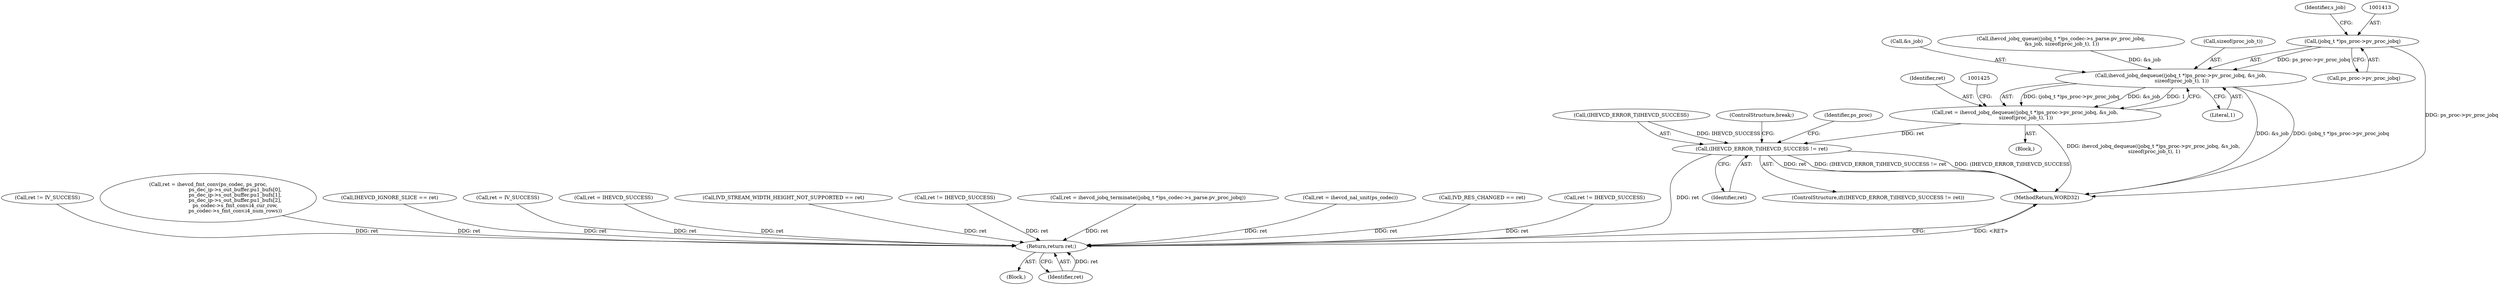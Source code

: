 digraph "0_Android_87fb7909c49e6a4510ba86ace1ffc83459c7e1b9@pointer" {
"1001412" [label="(Call,(jobq_t *)ps_proc->pv_proc_jobq)"];
"1001411" [label="(Call,ihevcd_jobq_dequeue((jobq_t *)ps_proc->pv_proc_jobq, &s_job,\n sizeof(proc_job_t), 1))"];
"1001409" [label="(Call,ret = ihevcd_jobq_dequeue((jobq_t *)ps_proc->pv_proc_jobq, &s_job,\n sizeof(proc_job_t), 1))"];
"1001423" [label="(Call,(IHEVCD_ERROR_T)IHEVCD_SUCCESS != ret)"];
"1001901" [label="(Return,return ret;)"];
"1000145" [label="(Block,)"];
"1001417" [label="(Call,&s_job)"];
"1001427" [label="(Identifier,ret)"];
"1001421" [label="(Literal,1)"];
"1001424" [label="(Call,(IHEVCD_ERROR_T)IHEVCD_SUCCESS)"];
"1001414" [label="(Call,ps_proc->pv_proc_jobq)"];
"1001422" [label="(ControlStructure,if((IHEVCD_ERROR_T)IHEVCD_SUCCESS != ret))"];
"1001186" [label="(Call,ret != IV_SUCCESS)"];
"1001409" [label="(Call,ret = ihevcd_jobq_dequeue((jobq_t *)ps_proc->pv_proc_jobq, &s_job,\n sizeof(proc_job_t), 1))"];
"1001632" [label="(Call,ret = ihevcd_fmt_conv(ps_codec, ps_proc,\n                                  ps_dec_ip->s_out_buffer.pu1_bufs[0],\n                                  ps_dec_ip->s_out_buffer.pu1_bufs[1],\n                                  ps_dec_ip->s_out_buffer.pu1_bufs[2],\n                                  ps_codec->s_fmt_conv.i4_cur_row,\n                                  ps_codec->s_fmt_conv.i4_num_rows))"];
"1001428" [label="(ControlStructure,break;)"];
"1001901" [label="(Return,return ret;)"];
"1001358" [label="(Call,ihevcd_jobq_queue((jobq_t *)ps_codec->s_parse.pv_proc_jobq,\n &s_job, sizeof(proc_job_t), 1))"];
"1001086" [label="(Call,IHEVCD_IGNORE_SLICE == ret)"];
"1000147" [label="(Call,ret = IV_SUCCESS)"];
"1001165" [label="(Call,ret = IHEVCD_SUCCESS)"];
"1001431" [label="(Identifier,ps_proc)"];
"1001110" [label="(Call,IVD_STREAM_WIDTH_HEIGHT_NOT_SUPPORTED == ret)"];
"1001419" [label="(Call,sizeof(proc_job_t))"];
"1001902" [label="(Identifier,ret)"];
"1001418" [label="(Identifier,s_job)"];
"1001152" [label="(Call,ret != IHEVCD_SUCCESS)"];
"1001381" [label="(Call,ret = ihevcd_jobq_terminate((jobq_t *)ps_codec->s_parse.pv_proc_jobq))"];
"1001412" [label="(Call,(jobq_t *)ps_proc->pv_proc_jobq)"];
"1000984" [label="(Call,ret = ihevcd_nal_unit(ps_codec))"];
"1001423" [label="(Call,(IHEVCD_ERROR_T)IHEVCD_SUCCESS != ret)"];
"1001393" [label="(Block,)"];
"1001903" [label="(MethodReturn,WORD32)"];
"1001410" [label="(Identifier,ret)"];
"1001411" [label="(Call,ihevcd_jobq_dequeue((jobq_t *)ps_proc->pv_proc_jobq, &s_job,\n sizeof(proc_job_t), 1))"];
"1001107" [label="(Call,IVD_RES_CHANGED == ret)"];
"1001219" [label="(Call,ret != IHEVCD_SUCCESS)"];
"1001412" -> "1001411"  [label="AST: "];
"1001412" -> "1001414"  [label="CFG: "];
"1001413" -> "1001412"  [label="AST: "];
"1001414" -> "1001412"  [label="AST: "];
"1001418" -> "1001412"  [label="CFG: "];
"1001412" -> "1001903"  [label="DDG: ps_proc->pv_proc_jobq"];
"1001412" -> "1001411"  [label="DDG: ps_proc->pv_proc_jobq"];
"1001411" -> "1001409"  [label="AST: "];
"1001411" -> "1001421"  [label="CFG: "];
"1001417" -> "1001411"  [label="AST: "];
"1001419" -> "1001411"  [label="AST: "];
"1001421" -> "1001411"  [label="AST: "];
"1001409" -> "1001411"  [label="CFG: "];
"1001411" -> "1001903"  [label="DDG: &s_job"];
"1001411" -> "1001903"  [label="DDG: (jobq_t *)ps_proc->pv_proc_jobq"];
"1001411" -> "1001409"  [label="DDG: (jobq_t *)ps_proc->pv_proc_jobq"];
"1001411" -> "1001409"  [label="DDG: &s_job"];
"1001411" -> "1001409"  [label="DDG: 1"];
"1001358" -> "1001411"  [label="DDG: &s_job"];
"1001409" -> "1001393"  [label="AST: "];
"1001410" -> "1001409"  [label="AST: "];
"1001425" -> "1001409"  [label="CFG: "];
"1001409" -> "1001903"  [label="DDG: ihevcd_jobq_dequeue((jobq_t *)ps_proc->pv_proc_jobq, &s_job,\n sizeof(proc_job_t), 1)"];
"1001409" -> "1001423"  [label="DDG: ret"];
"1001423" -> "1001422"  [label="AST: "];
"1001423" -> "1001427"  [label="CFG: "];
"1001424" -> "1001423"  [label="AST: "];
"1001427" -> "1001423"  [label="AST: "];
"1001428" -> "1001423"  [label="CFG: "];
"1001431" -> "1001423"  [label="CFG: "];
"1001423" -> "1001903"  [label="DDG: ret"];
"1001423" -> "1001903"  [label="DDG: (IHEVCD_ERROR_T)IHEVCD_SUCCESS != ret"];
"1001423" -> "1001903"  [label="DDG: (IHEVCD_ERROR_T)IHEVCD_SUCCESS"];
"1001424" -> "1001423"  [label="DDG: IHEVCD_SUCCESS"];
"1001423" -> "1001901"  [label="DDG: ret"];
"1001901" -> "1000145"  [label="AST: "];
"1001901" -> "1001902"  [label="CFG: "];
"1001902" -> "1001901"  [label="AST: "];
"1001903" -> "1001901"  [label="CFG: "];
"1001901" -> "1001903"  [label="DDG: <RET>"];
"1001902" -> "1001901"  [label="DDG: ret"];
"1001165" -> "1001901"  [label="DDG: ret"];
"1001107" -> "1001901"  [label="DDG: ret"];
"1001632" -> "1001901"  [label="DDG: ret"];
"1001086" -> "1001901"  [label="DDG: ret"];
"1001381" -> "1001901"  [label="DDG: ret"];
"1001152" -> "1001901"  [label="DDG: ret"];
"1000984" -> "1001901"  [label="DDG: ret"];
"1001219" -> "1001901"  [label="DDG: ret"];
"1000147" -> "1001901"  [label="DDG: ret"];
"1001110" -> "1001901"  [label="DDG: ret"];
"1001186" -> "1001901"  [label="DDG: ret"];
}
